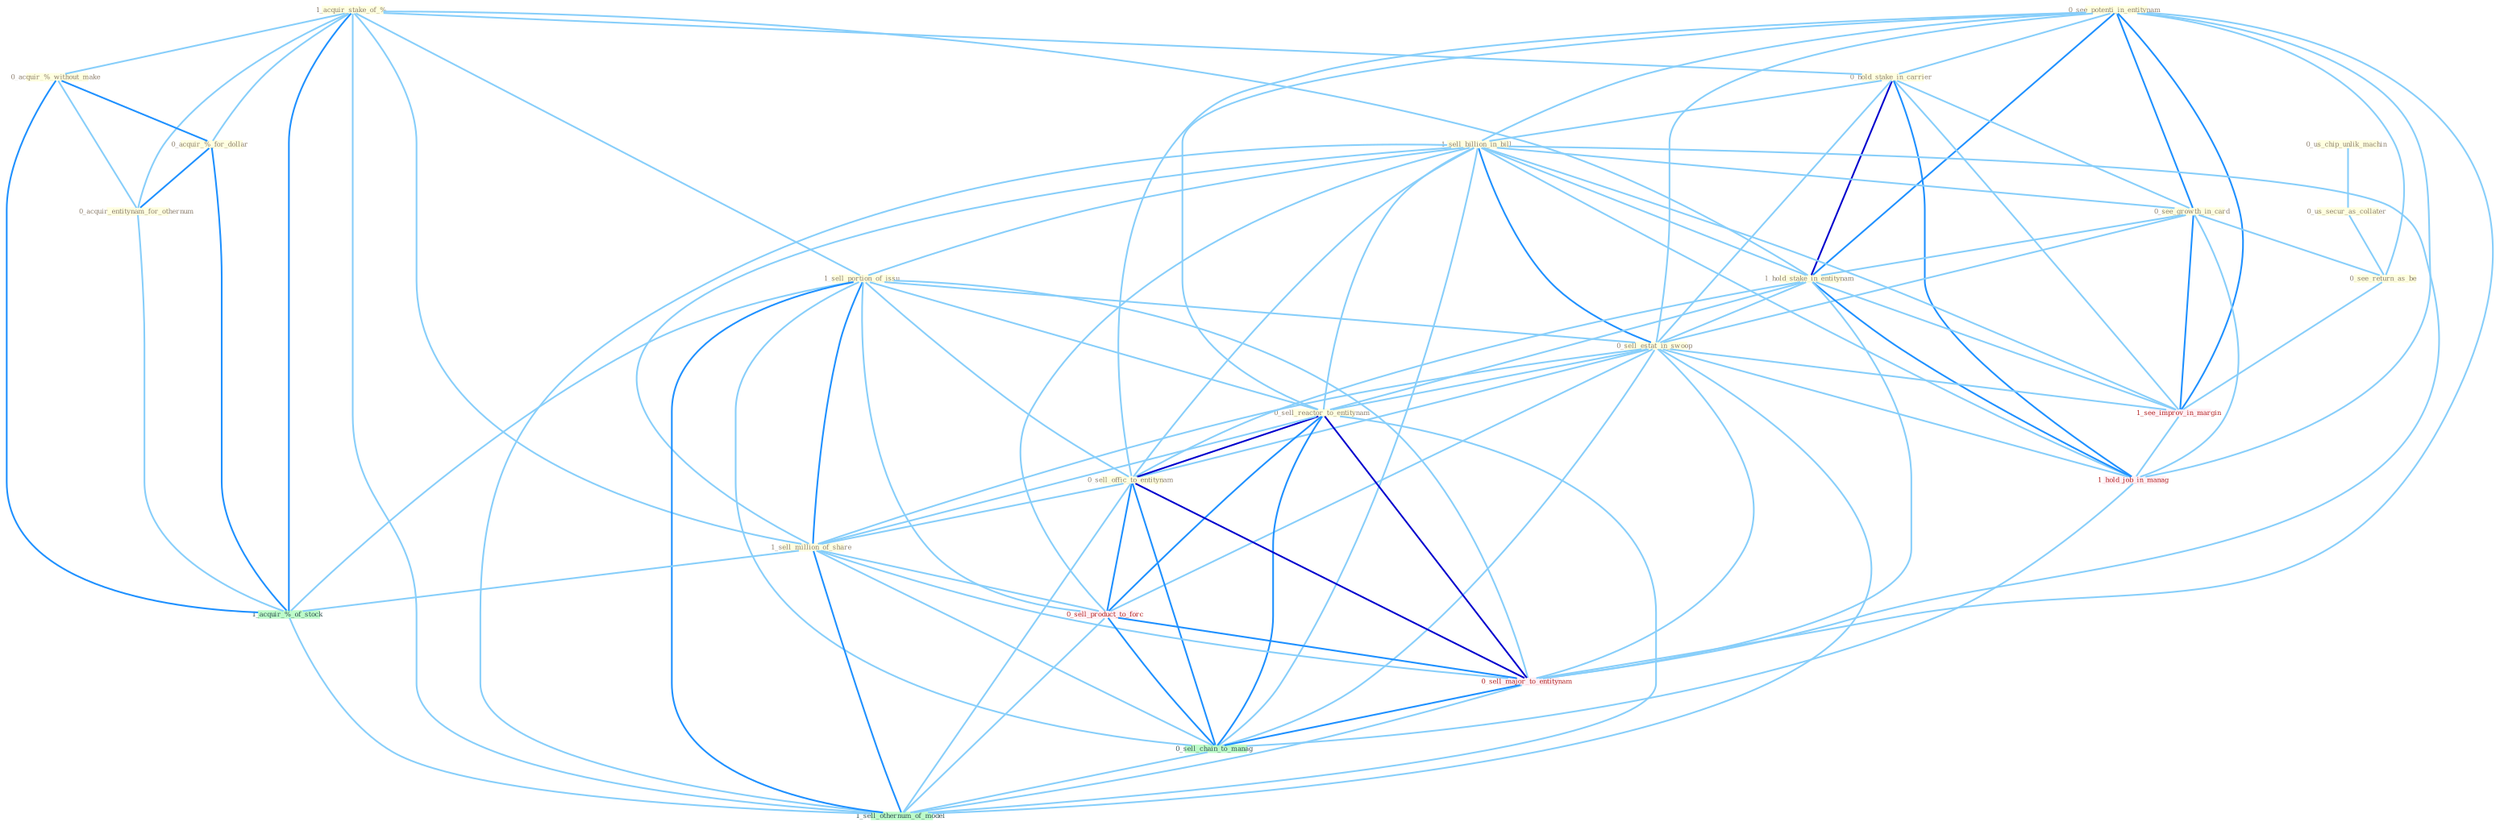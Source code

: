 Graph G{ 
    node
    [shape=polygon,style=filled,width=.5,height=.06,color="#BDFCC9",fixedsize=true,fontsize=4,
    fontcolor="#2f4f4f"];
    {node
    [color="#ffffe0", fontcolor="#8b7d6b"] "1_acquir_stake_of_% " "0_us_chip_unlik_machin " "0_us_secur_as_collater " "0_acquir_%_without_make " "0_see_potenti_in_entitynam " "0_hold_stake_in_carrier " "1_sell_billion_in_bill " "1_sell_portion_of_issu " "0_acquir_%_for_dollar " "0_see_growth_in_card " "1_hold_stake_in_entitynam " "0_sell_estat_in_swoop " "0_sell_reactor_to_entitynam " "0_sell_offic_to_entitynam " "1_sell_million_of_share " "0_acquir_entitynam_for_othernum " "0_see_return_as_be "}
{node [color="#fff0f5", fontcolor="#b22222"] "1_see_improv_in_margin " "1_hold_job_in_manag " "0_sell_product_to_forc " "0_sell_major_to_entitynam "}
edge [color="#B0E2FF"];

	"1_acquir_stake_of_% " -- "0_acquir_%_without_make " [w="1", color="#87cefa" ];
	"1_acquir_stake_of_% " -- "0_hold_stake_in_carrier " [w="1", color="#87cefa" ];
	"1_acquir_stake_of_% " -- "1_sell_portion_of_issu " [w="1", color="#87cefa" ];
	"1_acquir_stake_of_% " -- "0_acquir_%_for_dollar " [w="1", color="#87cefa" ];
	"1_acquir_stake_of_% " -- "1_hold_stake_in_entitynam " [w="1", color="#87cefa" ];
	"1_acquir_stake_of_% " -- "1_sell_million_of_share " [w="1", color="#87cefa" ];
	"1_acquir_stake_of_% " -- "0_acquir_entitynam_for_othernum " [w="1", color="#87cefa" ];
	"1_acquir_stake_of_% " -- "1_acquir_%_of_stock " [w="2", color="#1e90ff" , len=0.8];
	"1_acquir_stake_of_% " -- "1_sell_othernum_of_model " [w="1", color="#87cefa" ];
	"0_us_chip_unlik_machin " -- "0_us_secur_as_collater " [w="1", color="#87cefa" ];
	"0_us_secur_as_collater " -- "0_see_return_as_be " [w="1", color="#87cefa" ];
	"0_acquir_%_without_make " -- "0_acquir_%_for_dollar " [w="2", color="#1e90ff" , len=0.8];
	"0_acquir_%_without_make " -- "0_acquir_entitynam_for_othernum " [w="1", color="#87cefa" ];
	"0_acquir_%_without_make " -- "1_acquir_%_of_stock " [w="2", color="#1e90ff" , len=0.8];
	"0_see_potenti_in_entitynam " -- "0_hold_stake_in_carrier " [w="1", color="#87cefa" ];
	"0_see_potenti_in_entitynam " -- "1_sell_billion_in_bill " [w="1", color="#87cefa" ];
	"0_see_potenti_in_entitynam " -- "0_see_growth_in_card " [w="2", color="#1e90ff" , len=0.8];
	"0_see_potenti_in_entitynam " -- "1_hold_stake_in_entitynam " [w="2", color="#1e90ff" , len=0.8];
	"0_see_potenti_in_entitynam " -- "0_sell_estat_in_swoop " [w="1", color="#87cefa" ];
	"0_see_potenti_in_entitynam " -- "0_sell_reactor_to_entitynam " [w="1", color="#87cefa" ];
	"0_see_potenti_in_entitynam " -- "0_sell_offic_to_entitynam " [w="1", color="#87cefa" ];
	"0_see_potenti_in_entitynam " -- "0_see_return_as_be " [w="1", color="#87cefa" ];
	"0_see_potenti_in_entitynam " -- "1_see_improv_in_margin " [w="2", color="#1e90ff" , len=0.8];
	"0_see_potenti_in_entitynam " -- "1_hold_job_in_manag " [w="1", color="#87cefa" ];
	"0_see_potenti_in_entitynam " -- "0_sell_major_to_entitynam " [w="1", color="#87cefa" ];
	"0_hold_stake_in_carrier " -- "1_sell_billion_in_bill " [w="1", color="#87cefa" ];
	"0_hold_stake_in_carrier " -- "0_see_growth_in_card " [w="1", color="#87cefa" ];
	"0_hold_stake_in_carrier " -- "1_hold_stake_in_entitynam " [w="3", color="#0000cd" , len=0.6];
	"0_hold_stake_in_carrier " -- "0_sell_estat_in_swoop " [w="1", color="#87cefa" ];
	"0_hold_stake_in_carrier " -- "1_see_improv_in_margin " [w="1", color="#87cefa" ];
	"0_hold_stake_in_carrier " -- "1_hold_job_in_manag " [w="2", color="#1e90ff" , len=0.8];
	"1_sell_billion_in_bill " -- "1_sell_portion_of_issu " [w="1", color="#87cefa" ];
	"1_sell_billion_in_bill " -- "0_see_growth_in_card " [w="1", color="#87cefa" ];
	"1_sell_billion_in_bill " -- "1_hold_stake_in_entitynam " [w="1", color="#87cefa" ];
	"1_sell_billion_in_bill " -- "0_sell_estat_in_swoop " [w="2", color="#1e90ff" , len=0.8];
	"1_sell_billion_in_bill " -- "0_sell_reactor_to_entitynam " [w="1", color="#87cefa" ];
	"1_sell_billion_in_bill " -- "0_sell_offic_to_entitynam " [w="1", color="#87cefa" ];
	"1_sell_billion_in_bill " -- "1_sell_million_of_share " [w="1", color="#87cefa" ];
	"1_sell_billion_in_bill " -- "1_see_improv_in_margin " [w="1", color="#87cefa" ];
	"1_sell_billion_in_bill " -- "1_hold_job_in_manag " [w="1", color="#87cefa" ];
	"1_sell_billion_in_bill " -- "0_sell_product_to_forc " [w="1", color="#87cefa" ];
	"1_sell_billion_in_bill " -- "0_sell_major_to_entitynam " [w="1", color="#87cefa" ];
	"1_sell_billion_in_bill " -- "0_sell_chain_to_manag " [w="1", color="#87cefa" ];
	"1_sell_billion_in_bill " -- "1_sell_othernum_of_model " [w="1", color="#87cefa" ];
	"1_sell_portion_of_issu " -- "0_sell_estat_in_swoop " [w="1", color="#87cefa" ];
	"1_sell_portion_of_issu " -- "0_sell_reactor_to_entitynam " [w="1", color="#87cefa" ];
	"1_sell_portion_of_issu " -- "0_sell_offic_to_entitynam " [w="1", color="#87cefa" ];
	"1_sell_portion_of_issu " -- "1_sell_million_of_share " [w="2", color="#1e90ff" , len=0.8];
	"1_sell_portion_of_issu " -- "1_acquir_%_of_stock " [w="1", color="#87cefa" ];
	"1_sell_portion_of_issu " -- "0_sell_product_to_forc " [w="1", color="#87cefa" ];
	"1_sell_portion_of_issu " -- "0_sell_major_to_entitynam " [w="1", color="#87cefa" ];
	"1_sell_portion_of_issu " -- "0_sell_chain_to_manag " [w="1", color="#87cefa" ];
	"1_sell_portion_of_issu " -- "1_sell_othernum_of_model " [w="2", color="#1e90ff" , len=0.8];
	"0_acquir_%_for_dollar " -- "0_acquir_entitynam_for_othernum " [w="2", color="#1e90ff" , len=0.8];
	"0_acquir_%_for_dollar " -- "1_acquir_%_of_stock " [w="2", color="#1e90ff" , len=0.8];
	"0_see_growth_in_card " -- "1_hold_stake_in_entitynam " [w="1", color="#87cefa" ];
	"0_see_growth_in_card " -- "0_sell_estat_in_swoop " [w="1", color="#87cefa" ];
	"0_see_growth_in_card " -- "0_see_return_as_be " [w="1", color="#87cefa" ];
	"0_see_growth_in_card " -- "1_see_improv_in_margin " [w="2", color="#1e90ff" , len=0.8];
	"0_see_growth_in_card " -- "1_hold_job_in_manag " [w="1", color="#87cefa" ];
	"1_hold_stake_in_entitynam " -- "0_sell_estat_in_swoop " [w="1", color="#87cefa" ];
	"1_hold_stake_in_entitynam " -- "0_sell_reactor_to_entitynam " [w="1", color="#87cefa" ];
	"1_hold_stake_in_entitynam " -- "0_sell_offic_to_entitynam " [w="1", color="#87cefa" ];
	"1_hold_stake_in_entitynam " -- "1_see_improv_in_margin " [w="1", color="#87cefa" ];
	"1_hold_stake_in_entitynam " -- "1_hold_job_in_manag " [w="2", color="#1e90ff" , len=0.8];
	"1_hold_stake_in_entitynam " -- "0_sell_major_to_entitynam " [w="1", color="#87cefa" ];
	"0_sell_estat_in_swoop " -- "0_sell_reactor_to_entitynam " [w="1", color="#87cefa" ];
	"0_sell_estat_in_swoop " -- "0_sell_offic_to_entitynam " [w="1", color="#87cefa" ];
	"0_sell_estat_in_swoop " -- "1_sell_million_of_share " [w="1", color="#87cefa" ];
	"0_sell_estat_in_swoop " -- "1_see_improv_in_margin " [w="1", color="#87cefa" ];
	"0_sell_estat_in_swoop " -- "1_hold_job_in_manag " [w="1", color="#87cefa" ];
	"0_sell_estat_in_swoop " -- "0_sell_product_to_forc " [w="1", color="#87cefa" ];
	"0_sell_estat_in_swoop " -- "0_sell_major_to_entitynam " [w="1", color="#87cefa" ];
	"0_sell_estat_in_swoop " -- "0_sell_chain_to_manag " [w="1", color="#87cefa" ];
	"0_sell_estat_in_swoop " -- "1_sell_othernum_of_model " [w="1", color="#87cefa" ];
	"0_sell_reactor_to_entitynam " -- "0_sell_offic_to_entitynam " [w="3", color="#0000cd" , len=0.6];
	"0_sell_reactor_to_entitynam " -- "1_sell_million_of_share " [w="1", color="#87cefa" ];
	"0_sell_reactor_to_entitynam " -- "0_sell_product_to_forc " [w="2", color="#1e90ff" , len=0.8];
	"0_sell_reactor_to_entitynam " -- "0_sell_major_to_entitynam " [w="3", color="#0000cd" , len=0.6];
	"0_sell_reactor_to_entitynam " -- "0_sell_chain_to_manag " [w="2", color="#1e90ff" , len=0.8];
	"0_sell_reactor_to_entitynam " -- "1_sell_othernum_of_model " [w="1", color="#87cefa" ];
	"0_sell_offic_to_entitynam " -- "1_sell_million_of_share " [w="1", color="#87cefa" ];
	"0_sell_offic_to_entitynam " -- "0_sell_product_to_forc " [w="2", color="#1e90ff" , len=0.8];
	"0_sell_offic_to_entitynam " -- "0_sell_major_to_entitynam " [w="3", color="#0000cd" , len=0.6];
	"0_sell_offic_to_entitynam " -- "0_sell_chain_to_manag " [w="2", color="#1e90ff" , len=0.8];
	"0_sell_offic_to_entitynam " -- "1_sell_othernum_of_model " [w="1", color="#87cefa" ];
	"1_sell_million_of_share " -- "1_acquir_%_of_stock " [w="1", color="#87cefa" ];
	"1_sell_million_of_share " -- "0_sell_product_to_forc " [w="1", color="#87cefa" ];
	"1_sell_million_of_share " -- "0_sell_major_to_entitynam " [w="1", color="#87cefa" ];
	"1_sell_million_of_share " -- "0_sell_chain_to_manag " [w="1", color="#87cefa" ];
	"1_sell_million_of_share " -- "1_sell_othernum_of_model " [w="2", color="#1e90ff" , len=0.8];
	"0_acquir_entitynam_for_othernum " -- "1_acquir_%_of_stock " [w="1", color="#87cefa" ];
	"0_see_return_as_be " -- "1_see_improv_in_margin " [w="1", color="#87cefa" ];
	"1_see_improv_in_margin " -- "1_hold_job_in_manag " [w="1", color="#87cefa" ];
	"1_acquir_%_of_stock " -- "1_sell_othernum_of_model " [w="1", color="#87cefa" ];
	"1_hold_job_in_manag " -- "0_sell_chain_to_manag " [w="1", color="#87cefa" ];
	"0_sell_product_to_forc " -- "0_sell_major_to_entitynam " [w="2", color="#1e90ff" , len=0.8];
	"0_sell_product_to_forc " -- "0_sell_chain_to_manag " [w="2", color="#1e90ff" , len=0.8];
	"0_sell_product_to_forc " -- "1_sell_othernum_of_model " [w="1", color="#87cefa" ];
	"0_sell_major_to_entitynam " -- "0_sell_chain_to_manag " [w="2", color="#1e90ff" , len=0.8];
	"0_sell_major_to_entitynam " -- "1_sell_othernum_of_model " [w="1", color="#87cefa" ];
	"0_sell_chain_to_manag " -- "1_sell_othernum_of_model " [w="1", color="#87cefa" ];
}